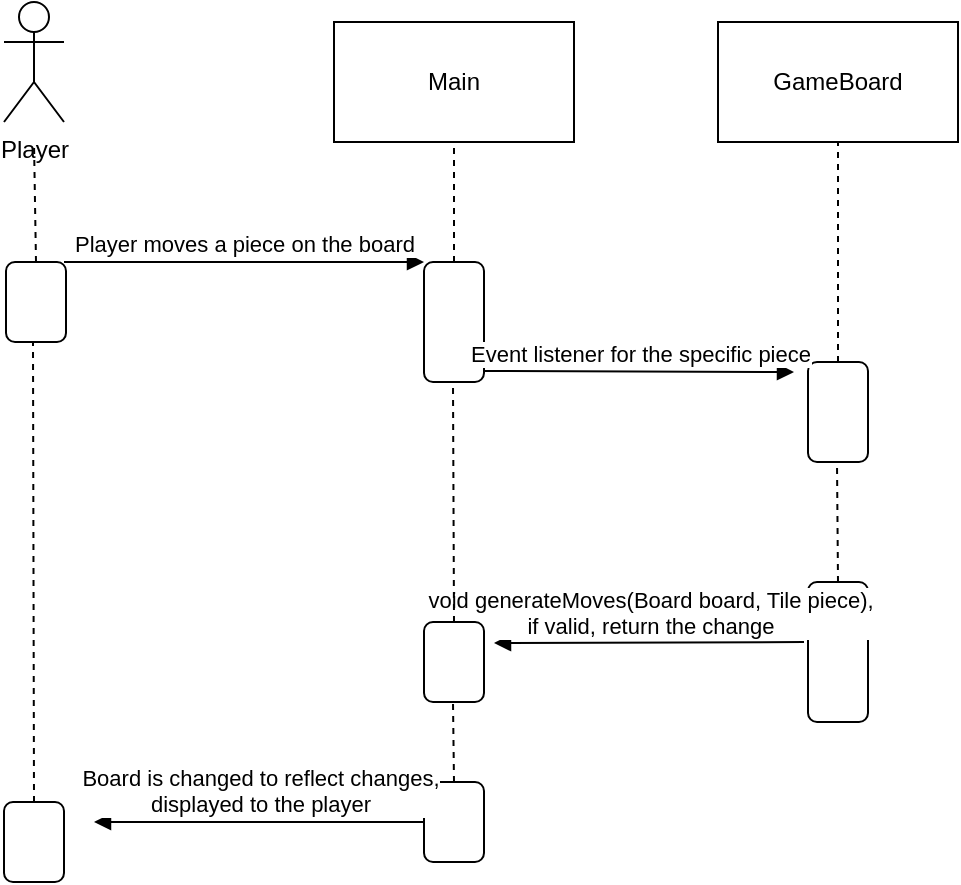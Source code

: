 <mxfile version="21.0.6" type="device"><diagram name="Page-1" id="7TRxA94v8iGbrBI8Rp5W"><mxGraphModel dx="1434" dy="696" grid="1" gridSize="10" guides="1" tooltips="1" connect="1" arrows="1" fold="1" page="1" pageScale="1" pageWidth="850" pageHeight="1100" math="0" shadow="0"><root><mxCell id="0"/><mxCell id="1" parent="0"/><mxCell id="RxcQQeRED3Flr8Tef2Dk-2" value="Main" style="rounded=0;whiteSpace=wrap;html=1;" parent="1" vertex="1"><mxGeometry x="450" y="230" width="120" height="60" as="geometry"/></mxCell><mxCell id="RxcQQeRED3Flr8Tef2Dk-3" value="GameBoard" style="rounded=0;whiteSpace=wrap;html=1;" parent="1" vertex="1"><mxGeometry x="642" y="230" width="120" height="60" as="geometry"/></mxCell><mxCell id="RxcQQeRED3Flr8Tef2Dk-4" value="" style="rounded=1;whiteSpace=wrap;html=1;" parent="1" vertex="1"><mxGeometry x="286" y="350" width="30" height="40" as="geometry"/></mxCell><mxCell id="RxcQQeRED3Flr8Tef2Dk-5" value="" style="endArrow=none;dashed=1;html=1;rounded=0;exitX=0.5;exitY=0;exitDx=0;exitDy=0;" parent="1" source="RxcQQeRED3Flr8Tef2Dk-4" edge="1"><mxGeometry width="50" height="50" relative="1" as="geometry"><mxPoint x="250" y="340" as="sourcePoint"/><mxPoint x="300" y="290" as="targetPoint"/></mxGeometry></mxCell><mxCell id="RxcQQeRED3Flr8Tef2Dk-7" value="Player moves a piece on the board" style="html=1;verticalAlign=bottom;endArrow=block;edgeStyle=elbowEdgeStyle;elbow=vertical;curved=0;rounded=0;entryX=0;entryY=0;entryDx=0;entryDy=0;" parent="1" target="RxcQQeRED3Flr8Tef2Dk-10" edge="1"><mxGeometry width="80" relative="1" as="geometry"><mxPoint x="315" y="350" as="sourcePoint"/><mxPoint x="500" y="350" as="targetPoint"/></mxGeometry></mxCell><mxCell id="RxcQQeRED3Flr8Tef2Dk-8" value="Player" style="shape=umlActor;verticalLabelPosition=bottom;verticalAlign=top;html=1;" parent="1" vertex="1"><mxGeometry x="285" y="220" width="30" height="60" as="geometry"/></mxCell><mxCell id="RxcQQeRED3Flr8Tef2Dk-10" value="" style="rounded=1;whiteSpace=wrap;html=1;" parent="1" vertex="1"><mxGeometry x="495" y="350" width="30" height="60" as="geometry"/></mxCell><mxCell id="RxcQQeRED3Flr8Tef2Dk-11" value="" style="endArrow=none;dashed=1;html=1;rounded=0;exitX=0.5;exitY=0;exitDx=0;exitDy=0;" parent="1" source="RxcQQeRED3Flr8Tef2Dk-10" edge="1"><mxGeometry width="50" height="50" relative="1" as="geometry"><mxPoint x="460" y="340" as="sourcePoint"/><mxPoint x="510" y="290" as="targetPoint"/></mxGeometry></mxCell><mxCell id="RxcQQeRED3Flr8Tef2Dk-13" value="" style="rounded=1;whiteSpace=wrap;html=1;" parent="1" vertex="1"><mxGeometry x="687" y="400" width="30" height="50" as="geometry"/></mxCell><mxCell id="RxcQQeRED3Flr8Tef2Dk-14" value="" style="endArrow=none;dashed=1;html=1;rounded=0;exitX=0.5;exitY=0;exitDx=0;exitDy=0;" parent="1" source="RxcQQeRED3Flr8Tef2Dk-13" edge="1"><mxGeometry width="50" height="50" relative="1" as="geometry"><mxPoint x="652" y="340" as="sourcePoint"/><mxPoint x="702" y="290" as="targetPoint"/></mxGeometry></mxCell><mxCell id="RxcQQeRED3Flr8Tef2Dk-18" value="Event listener for the specific piece" style="html=1;verticalAlign=bottom;endArrow=block;edgeStyle=elbowEdgeStyle;elbow=vertical;curved=0;rounded=0;" parent="1" edge="1"><mxGeometry width="80" relative="1" as="geometry"><mxPoint x="525" y="404.5" as="sourcePoint"/><mxPoint x="680" y="405" as="targetPoint"/></mxGeometry></mxCell><mxCell id="bDqi2812ipN2xqXv9j9r-2" value="" style="endArrow=none;dashed=1;html=1;rounded=0;" edge="1" parent="1"><mxGeometry width="50" height="50" relative="1" as="geometry"><mxPoint x="702" y="510" as="sourcePoint"/><mxPoint x="701.5" y="450" as="targetPoint"/></mxGeometry></mxCell><mxCell id="bDqi2812ipN2xqXv9j9r-3" value="" style="rounded=1;whiteSpace=wrap;html=1;" vertex="1" parent="1"><mxGeometry x="687" y="510" width="30" height="70" as="geometry"/></mxCell><mxCell id="bDqi2812ipN2xqXv9j9r-5" value="&lt;div&gt;void generateMoves(Board board, Tile piece),&lt;/div&gt;&lt;div&gt;if valid, return the change&lt;/div&gt;" style="html=1;verticalAlign=bottom;endArrow=block;edgeStyle=elbowEdgeStyle;elbow=vertical;curved=0;rounded=0;" edge="1" parent="1"><mxGeometry width="80" relative="1" as="geometry"><mxPoint x="685" y="540" as="sourcePoint"/><mxPoint x="530" y="541" as="targetPoint"/></mxGeometry></mxCell><mxCell id="bDqi2812ipN2xqXv9j9r-6" value="" style="rounded=1;whiteSpace=wrap;html=1;" vertex="1" parent="1"><mxGeometry x="495" y="530" width="30" height="40" as="geometry"/></mxCell><mxCell id="bDqi2812ipN2xqXv9j9r-7" value="" style="endArrow=none;dashed=1;html=1;rounded=0;exitX=0.5;exitY=0;exitDx=0;exitDy=0;" edge="1" parent="1" source="bDqi2812ipN2xqXv9j9r-6"><mxGeometry width="50" height="50" relative="1" as="geometry"><mxPoint x="509.5" y="470" as="sourcePoint"/><mxPoint x="509.5" y="410" as="targetPoint"/></mxGeometry></mxCell><mxCell id="bDqi2812ipN2xqXv9j9r-8" value="" style="rounded=1;whiteSpace=wrap;html=1;" vertex="1" parent="1"><mxGeometry x="285" y="620" width="30" height="40" as="geometry"/></mxCell><mxCell id="bDqi2812ipN2xqXv9j9r-9" value="" style="endArrow=none;dashed=1;html=1;rounded=0;exitX=0.5;exitY=0;exitDx=0;exitDy=0;" edge="1" parent="1" source="bDqi2812ipN2xqXv9j9r-8"><mxGeometry width="50" height="50" relative="1" as="geometry"><mxPoint x="300" y="510" as="sourcePoint"/><mxPoint x="299.5" y="390" as="targetPoint"/></mxGeometry></mxCell><mxCell id="bDqi2812ipN2xqXv9j9r-10" value="" style="endArrow=none;dashed=1;html=1;rounded=0;" edge="1" parent="1"><mxGeometry width="50" height="50" relative="1" as="geometry"><mxPoint x="510" y="610" as="sourcePoint"/><mxPoint x="509.5" y="570" as="targetPoint"/></mxGeometry></mxCell><mxCell id="bDqi2812ipN2xqXv9j9r-11" value="" style="rounded=1;whiteSpace=wrap;html=1;" vertex="1" parent="1"><mxGeometry x="495" y="610" width="30" height="40" as="geometry"/></mxCell><mxCell id="bDqi2812ipN2xqXv9j9r-13" value="&lt;div&gt;Board is changed to reflect changes,&lt;/div&gt;&lt;div&gt;displayed to the player&lt;/div&gt;" style="html=1;verticalAlign=bottom;endArrow=block;edgeStyle=elbowEdgeStyle;elbow=vertical;curved=0;rounded=0;exitX=0;exitY=0.5;exitDx=0;exitDy=0;" edge="1" parent="1" source="bDqi2812ipN2xqXv9j9r-11"><mxGeometry width="80" relative="1" as="geometry"><mxPoint x="390" y="629.5" as="sourcePoint"/><mxPoint x="330" y="630" as="targetPoint"/></mxGeometry></mxCell></root></mxGraphModel></diagram></mxfile>